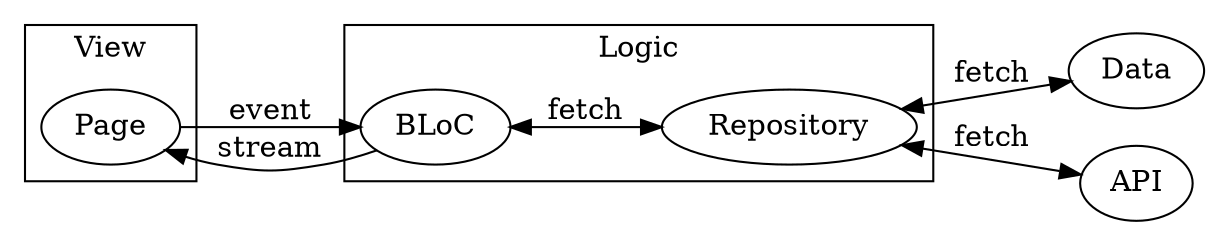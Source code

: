 digraph G {
    rankdir=LR;

    subgraph cluster_view {
        label="View";
        page [label="Page"];
    }

    subgraph cluster_logic {
        label="Logic";
        bloc [label="BLoC"];
        repository [label="Repository"];
    }

    data [label="Data"];
    api [label="API"];

    bloc -> page [label="stream"];
    page -> bloc [label="event"];
    bloc -> repository [dir=both,label="fetch"];
    repository -> data [dir=both,label="fetch"];
    repository -> api [dir=both,label="fetch"];
}

